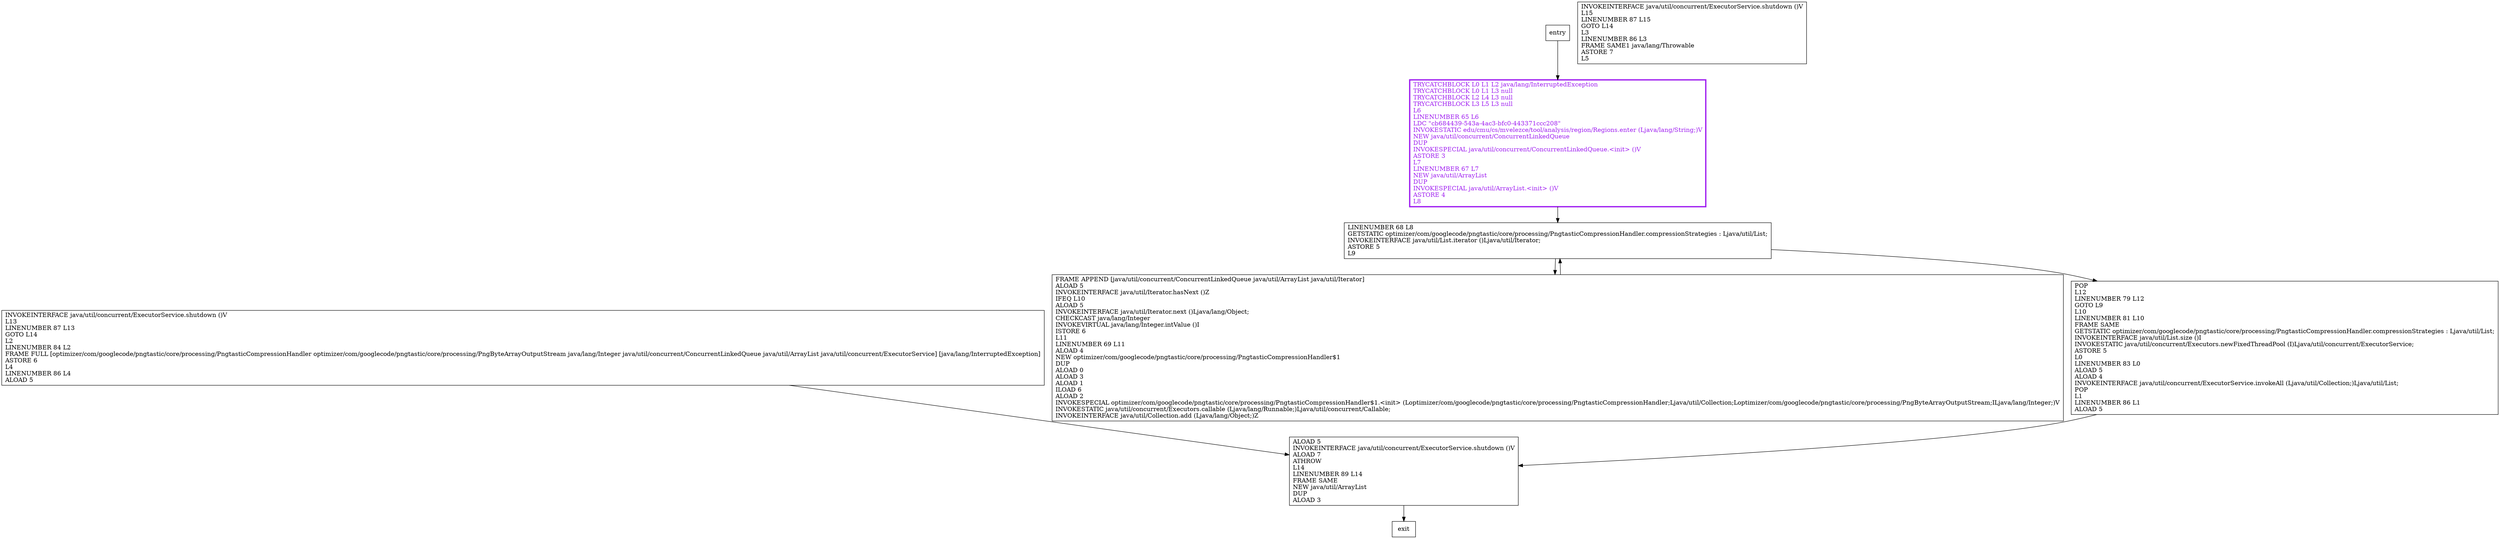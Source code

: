 digraph deflateImageDataConcurrently {
node [shape=record];
1659515968 [label="INVOKEINTERFACE java/util/concurrent/ExecutorService.shutdown ()V\lL13\lLINENUMBER 87 L13\lGOTO L14\lL2\lLINENUMBER 84 L2\lFRAME FULL [optimizer/com/googlecode/pngtastic/core/processing/PngtasticCompressionHandler optimizer/com/googlecode/pngtastic/core/processing/PngByteArrayOutputStream java/lang/Integer java/util/concurrent/ConcurrentLinkedQueue java/util/ArrayList java/util/concurrent/ExecutorService] [java/lang/InterruptedException]\lASTORE 6\lL4\lLINENUMBER 86 L4\lALOAD 5\l"];
435914790 [label="FRAME APPEND [java/util/concurrent/ConcurrentLinkedQueue java/util/ArrayList java/util/Iterator]\lALOAD 5\lINVOKEINTERFACE java/util/Iterator.hasNext ()Z\lIFEQ L10\lALOAD 5\lINVOKEINTERFACE java/util/Iterator.next ()Ljava/lang/Object;\lCHECKCAST java/lang/Integer\lINVOKEVIRTUAL java/lang/Integer.intValue ()I\lISTORE 6\lL11\lLINENUMBER 69 L11\lALOAD 4\lNEW optimizer/com/googlecode/pngtastic/core/processing/PngtasticCompressionHandler$1\lDUP\lALOAD 0\lALOAD 3\lALOAD 1\lILOAD 6\lALOAD 2\lINVOKESPECIAL optimizer/com/googlecode/pngtastic/core/processing/PngtasticCompressionHandler$1.\<init\> (Loptimizer/com/googlecode/pngtastic/core/processing/PngtasticCompressionHandler;Ljava/util/Collection;Loptimizer/com/googlecode/pngtastic/core/processing/PngByteArrayOutputStream;ILjava/lang/Integer;)V\lINVOKESTATIC java/util/concurrent/Executors.callable (Ljava/lang/Runnable;)Ljava/util/concurrent/Callable;\lINVOKEINTERFACE java/util/Collection.add (Ljava/lang/Object;)Z\l"];
1620459733 [label="TRYCATCHBLOCK L0 L1 L2 java/lang/InterruptedException\lTRYCATCHBLOCK L0 L1 L3 null\lTRYCATCHBLOCK L2 L4 L3 null\lTRYCATCHBLOCK L3 L5 L3 null\lL6\lLINENUMBER 65 L6\lLDC \"cb684439-543a-4ac3-bfc0-443371ccc208\"\lINVOKESTATIC edu/cmu/cs/mvelezce/tool/analysis/region/Regions.enter (Ljava/lang/String;)V\lNEW java/util/concurrent/ConcurrentLinkedQueue\lDUP\lINVOKESPECIAL java/util/concurrent/ConcurrentLinkedQueue.\<init\> ()V\lASTORE 3\lL7\lLINENUMBER 67 L7\lNEW java/util/ArrayList\lDUP\lINVOKESPECIAL java/util/ArrayList.\<init\> ()V\lASTORE 4\lL8\l"];
1273958371 [label="ALOAD 5\lINVOKEINTERFACE java/util/concurrent/ExecutorService.shutdown ()V\lALOAD 7\lATHROW\lL14\lLINENUMBER 89 L14\lFRAME SAME\lNEW java/util/ArrayList\lDUP\lALOAD 3\l"];
664091267 [label="INVOKEINTERFACE java/util/concurrent/ExecutorService.shutdown ()V\lL15\lLINENUMBER 87 L15\lGOTO L14\lL3\lLINENUMBER 86 L3\lFRAME SAME1 java/lang/Throwable\lASTORE 7\lL5\l"];
2044337856 [label="POP\lL12\lLINENUMBER 79 L12\lGOTO L9\lL10\lLINENUMBER 81 L10\lFRAME SAME\lGETSTATIC optimizer/com/googlecode/pngtastic/core/processing/PngtasticCompressionHandler.compressionStrategies : Ljava/util/List;\lINVOKEINTERFACE java/util/List.size ()I\lINVOKESTATIC java/util/concurrent/Executors.newFixedThreadPool (I)Ljava/util/concurrent/ExecutorService;\lASTORE 5\lL0\lLINENUMBER 83 L0\lALOAD 5\lALOAD 4\lINVOKEINTERFACE java/util/concurrent/ExecutorService.invokeAll (Ljava/util/Collection;)Ljava/util/List;\lPOP\lL1\lLINENUMBER 86 L1\lALOAD 5\l"];
422409467 [label="LINENUMBER 68 L8\lGETSTATIC optimizer/com/googlecode/pngtastic/core/processing/PngtasticCompressionHandler.compressionStrategies : Ljava/util/List;\lINVOKEINTERFACE java/util/List.iterator ()Ljava/util/Iterator;\lASTORE 5\lL9\l"];
entry;
exit;
1659515968 -> 1273958371;
entry -> 1620459733;
435914790 -> 422409467;
1620459733 -> 422409467;
1273958371 -> exit;
2044337856 -> 1273958371;
422409467 -> 435914790;
422409467 -> 2044337856;
1620459733[fontcolor="purple", penwidth=3, color="purple"];
}
